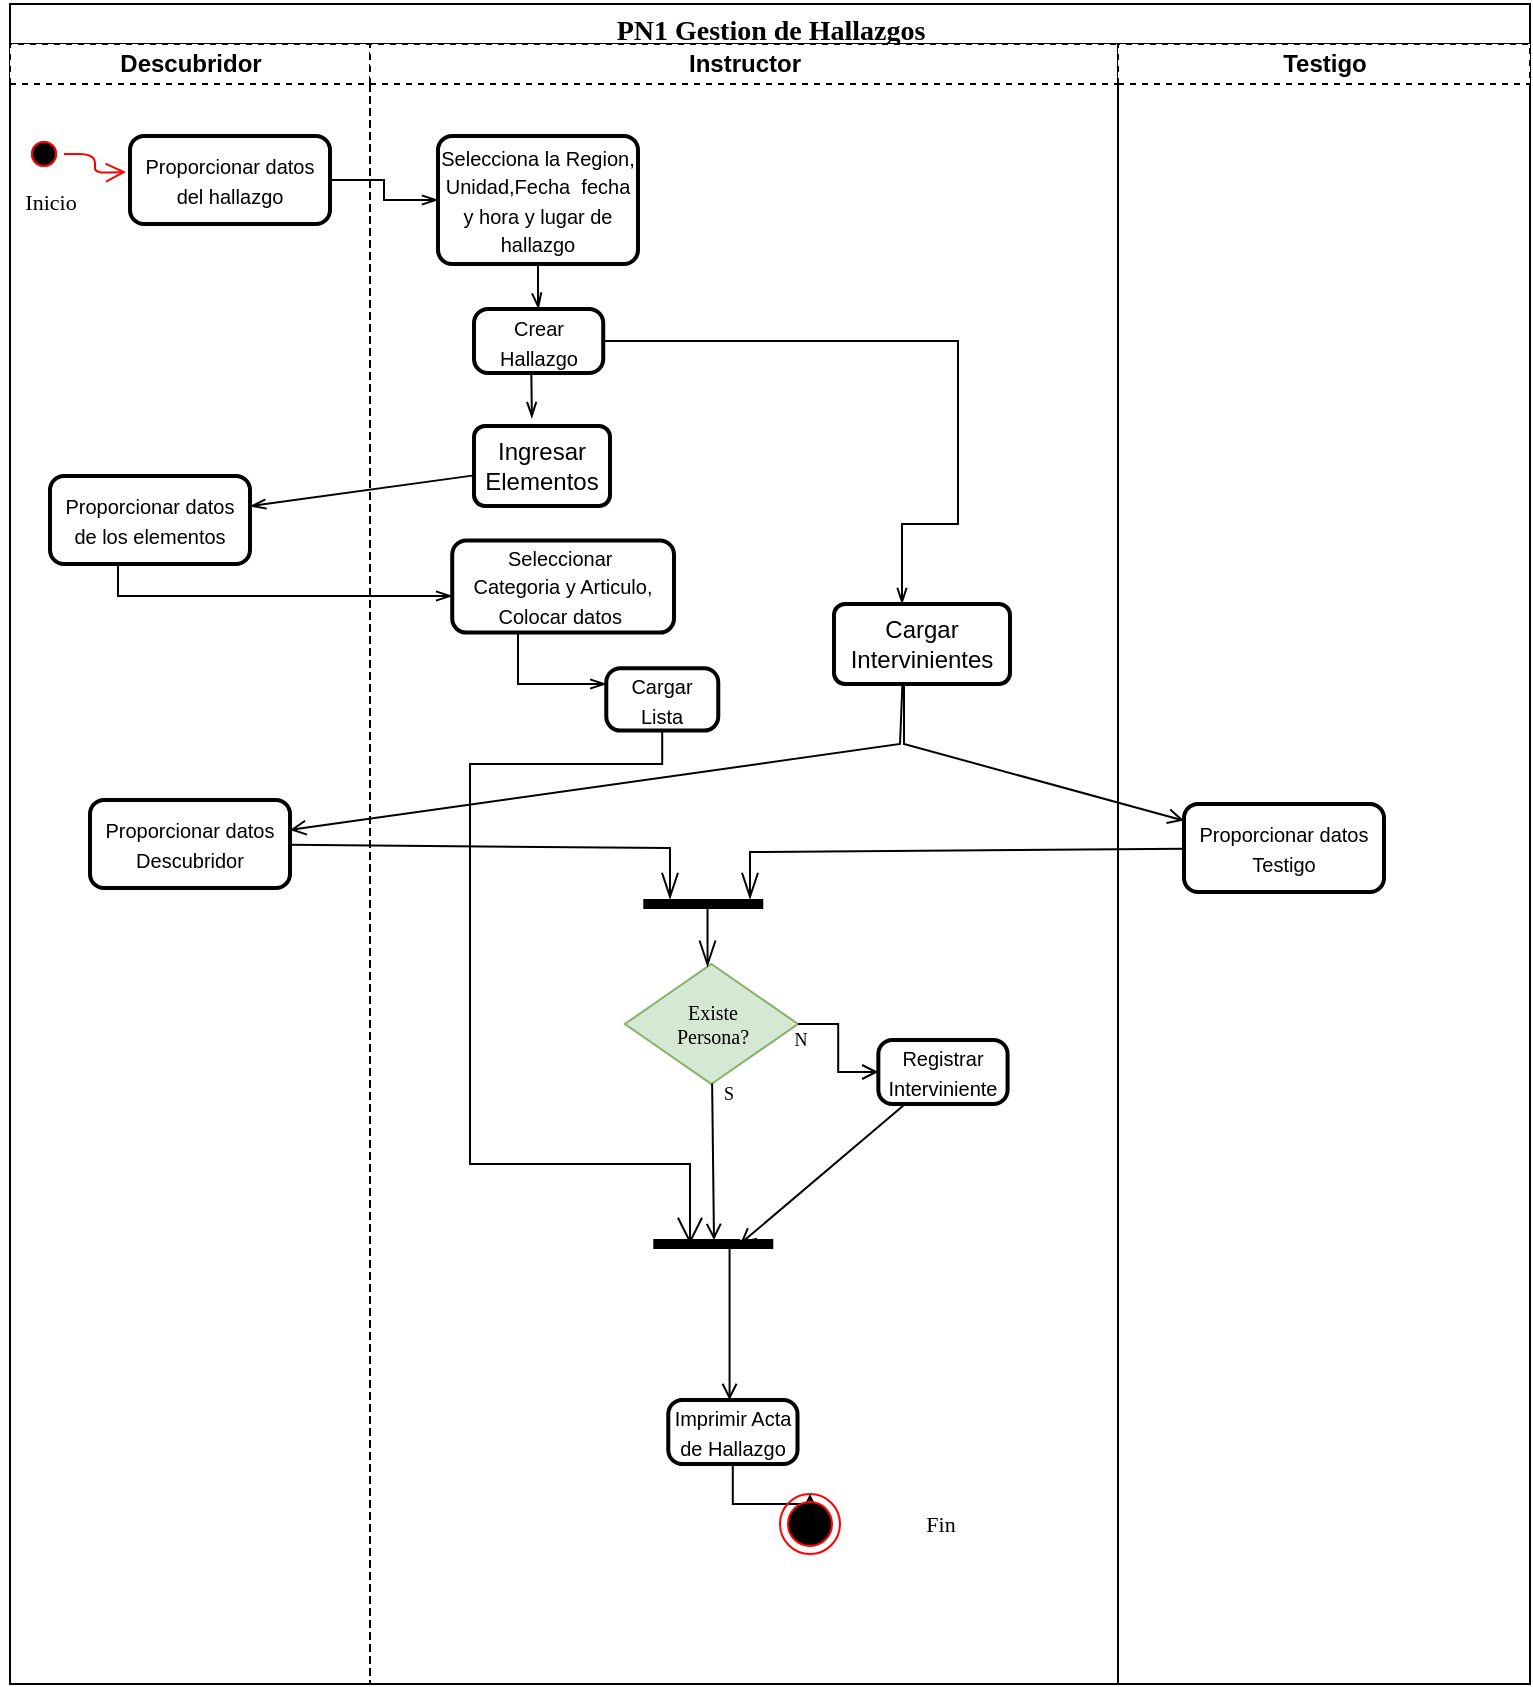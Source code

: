 <mxfile version="13.9.9" type="device" pages="4"><diagram id="EVHZmgCkEzQRn18DwUtv" name="Hallazgo"><mxGraphModel dx="2170" dy="1255" grid="1" gridSize="10" guides="1" tooltips="1" connect="1" arrows="1" fold="1" page="1" pageScale="1" pageWidth="827" pageHeight="1169" math="0" shadow="0"><root><mxCell id="JHQoGyt5gMPan32Jzpul-0"/><mxCell id="JHQoGyt5gMPan32Jzpul-1" parent="JHQoGyt5gMPan32Jzpul-0"/><mxCell id="zoG37VBDwyJtwSmvNgUt-0" value="&lt;font style=&quot;font-size: 14px&quot;&gt;PN1 Gestion de Hallazgos&lt;/font&gt;" style="swimlane;html=1;childLayout=stackLayout;resizeParent=1;resizeParentMax=0;startSize=20;fontFamily=Verdana;fontSize=20;" parent="JHQoGyt5gMPan32Jzpul-1" vertex="1"><mxGeometry x="350" y="90" width="760" height="840" as="geometry"/></mxCell><mxCell id="zoG37VBDwyJtwSmvNgUt-1" value="Descubridor" style="swimlane;html=1;startSize=20;dashed=1;" parent="zoG37VBDwyJtwSmvNgUt-0" vertex="1"><mxGeometry y="20" width="180" height="820" as="geometry"/></mxCell><mxCell id="zoG37VBDwyJtwSmvNgUt-2" value="" style="ellipse;html=1;shape=startState;fillColor=#000000;strokeColor=#ff0000;fontFamily=Verdana;fontSize=20;" parent="zoG37VBDwyJtwSmvNgUt-1" vertex="1"><mxGeometry x="7" y="45" width="20" height="20" as="geometry"/></mxCell><mxCell id="zoG37VBDwyJtwSmvNgUt-3" value="" style="edgeStyle=orthogonalEdgeStyle;html=1;verticalAlign=bottom;endArrow=open;endSize=8;strokeColor=#ff0000;fontFamily=Verdana;fontSize=20;" parent="zoG37VBDwyJtwSmvNgUt-1" source="zoG37VBDwyJtwSmvNgUt-2" edge="1"><mxGeometry relative="1" as="geometry"><mxPoint x="58" y="64" as="targetPoint"/></mxGeometry></mxCell><mxCell id="zoG37VBDwyJtwSmvNgUt-7" value="Descubridor" style="swimlane;html=1;startSize=20;dashed=1;" parent="zoG37VBDwyJtwSmvNgUt-1" vertex="1"><mxGeometry width="180" height="820" as="geometry"/></mxCell><mxCell id="zoG37VBDwyJtwSmvNgUt-8" value="" style="ellipse;html=1;shape=startState;fillColor=#000000;strokeColor=#ff0000;fontFamily=Verdana;fontSize=20;" parent="zoG37VBDwyJtwSmvNgUt-7" vertex="1"><mxGeometry x="7" y="45" width="20" height="20" as="geometry"/></mxCell><mxCell id="zoG37VBDwyJtwSmvNgUt-14" value="Inicio" style="text;html=1;align=center;verticalAlign=middle;resizable=0;points=[];autosize=1;fontSize=11;fontFamily=Verdana;" parent="zoG37VBDwyJtwSmvNgUt-7" vertex="1"><mxGeometry x="-5" y="69" width="50" height="20" as="geometry"/></mxCell><mxCell id="c6LdXUxMTdTzv-qjqI-F-78" value="" style="group" parent="zoG37VBDwyJtwSmvNgUt-7" vertex="1" connectable="0"><mxGeometry x="60" y="30" width="140" height="80" as="geometry"/></mxCell><mxCell id="c6LdXUxMTdTzv-qjqI-F-79" value="&lt;span style=&quot;font-size: 10px&quot;&gt;Proporcionar datos del hallazgo&lt;/span&gt;" style="rounded=1;whiteSpace=wrap;html=1;absoluteArcSize=1;arcSize=14;strokeWidth=2;" parent="c6LdXUxMTdTzv-qjqI-F-78" vertex="1"><mxGeometry y="16" width="100" height="44" as="geometry"/></mxCell><mxCell id="c6LdXUxMTdTzv-qjqI-F-80" value="" style="group" parent="zoG37VBDwyJtwSmvNgUt-7" vertex="1" connectable="0"><mxGeometry x="20" y="200" width="140" height="80" as="geometry"/></mxCell><mxCell id="c6LdXUxMTdTzv-qjqI-F-81" value="&lt;span style=&quot;font-size: 10px&quot;&gt;Proporcionar datos de los elementos&lt;/span&gt;" style="rounded=1;whiteSpace=wrap;html=1;absoluteArcSize=1;arcSize=14;strokeWidth=2;" parent="c6LdXUxMTdTzv-qjqI-F-80" vertex="1"><mxGeometry y="16" width="100" height="44" as="geometry"/></mxCell><mxCell id="c6LdXUxMTdTzv-qjqI-F-86" value="" style="group" parent="zoG37VBDwyJtwSmvNgUt-7" vertex="1" connectable="0"><mxGeometry x="40" y="362" width="140" height="80" as="geometry"/></mxCell><mxCell id="c6LdXUxMTdTzv-qjqI-F-87" value="&lt;span style=&quot;font-size: 10px&quot;&gt;Proporcionar datos Descubridor&lt;/span&gt;" style="rounded=1;whiteSpace=wrap;html=1;absoluteArcSize=1;arcSize=14;strokeWidth=2;" parent="c6LdXUxMTdTzv-qjqI-F-86" vertex="1"><mxGeometry y="16" width="100" height="44" as="geometry"/></mxCell><mxCell id="zoG37VBDwyJtwSmvNgUt-15" style="edgeStyle=orthogonalEdgeStyle;rounded=0;orthogonalLoop=1;jettySize=auto;html=1;strokeWidth=1;fontFamily=Verdana;fontSize=1;endArrow=openThin;endFill=0;" parent="zoG37VBDwyJtwSmvNgUt-0" source="c6LdXUxMTdTzv-qjqI-F-79" target="zoG37VBDwyJtwSmvNgUt-18" edge="1"><mxGeometry relative="1" as="geometry"><mxPoint x="180" y="80" as="targetPoint"/><mxPoint x="118" y="84" as="sourcePoint"/></mxGeometry></mxCell><mxCell id="zoG37VBDwyJtwSmvNgUt-16" value="Instructor" style="swimlane;html=1;startSize=20;dashed=1;" parent="zoG37VBDwyJtwSmvNgUt-0" vertex="1"><mxGeometry x="180" y="20" width="374" height="820" as="geometry"/></mxCell><mxCell id="zoG37VBDwyJtwSmvNgUt-17" value="" style="group" parent="zoG37VBDwyJtwSmvNgUt-16" vertex="1" connectable="0"><mxGeometry x="34" y="30" width="140" height="80" as="geometry"/></mxCell><mxCell id="zoG37VBDwyJtwSmvNgUt-18" value="&lt;font style=&quot;font-size: 10px&quot;&gt;Selecciona la Region, Unidad,Fecha&amp;nbsp;&lt;/font&gt;&lt;span style=&quot;font-size: 10px&quot;&gt;&amp;nbsp;fecha y hora y lugar de hallazgo&lt;/span&gt;" style="rounded=1;whiteSpace=wrap;html=1;absoluteArcSize=1;arcSize=14;strokeWidth=2;" parent="zoG37VBDwyJtwSmvNgUt-17" vertex="1"><mxGeometry y="16" width="100" height="64" as="geometry"/></mxCell><mxCell id="zoG37VBDwyJtwSmvNgUt-22" style="edgeStyle=orthogonalEdgeStyle;rounded=0;orthogonalLoop=1;jettySize=auto;html=1;strokeWidth=1;fontFamily=Verdana;fontSize=1;endArrow=openThin;endFill=0;" parent="zoG37VBDwyJtwSmvNgUt-16" source="zoG37VBDwyJtwSmvNgUt-18" target="zoG37VBDwyJtwSmvNgUt-24" edge="1"><mxGeometry relative="1" as="geometry"/></mxCell><mxCell id="zoG37VBDwyJtwSmvNgUt-23" value="" style="group" parent="zoG37VBDwyJtwSmvNgUt-16" vertex="1" connectable="0"><mxGeometry x="52" y="124.5" width="90" height="40" as="geometry"/></mxCell><mxCell id="zoG37VBDwyJtwSmvNgUt-24" value="&lt;span style=&quot;font-size: 10px&quot;&gt;Crear Hallazgo&lt;/span&gt;" style="rounded=1;whiteSpace=wrap;html=1;absoluteArcSize=1;arcSize=14;strokeWidth=2;" parent="zoG37VBDwyJtwSmvNgUt-23" vertex="1"><mxGeometry y="8" width="64.615" height="32" as="geometry"/></mxCell><mxCell id="zoG37VBDwyJtwSmvNgUt-30" value="" style="group" parent="zoG37VBDwyJtwSmvNgUt-16" vertex="1" connectable="0"><mxGeometry x="52" y="244.3" width="100" height="60" as="geometry"/></mxCell><mxCell id="zoG37VBDwyJtwSmvNgUt-31" value="&lt;span style=&quot;font-size: 10px&quot;&gt;Seleccionar&amp;nbsp;&lt;br&gt;Categoria y Articulo, Colocar datos&amp;nbsp;&lt;br&gt;&lt;/span&gt;" style="rounded=1;whiteSpace=wrap;html=1;absoluteArcSize=1;arcSize=14;strokeWidth=2;" parent="zoG37VBDwyJtwSmvNgUt-30" vertex="1"><mxGeometry x="-10.89" y="4" width="110.89" height="46" as="geometry"/></mxCell><mxCell id="c6LdXUxMTdTzv-qjqI-F-113" style="edgeStyle=orthogonalEdgeStyle;rounded=0;orthogonalLoop=1;jettySize=auto;html=1;entryX=0.5;entryY=0.694;entryDx=0;entryDy=0;entryPerimeter=0;endArrow=open;endFill=0;endSize=11;strokeColor=#000000;" parent="zoG37VBDwyJtwSmvNgUt-16" source="zoG37VBDwyJtwSmvNgUt-40" target="zoG37VBDwyJtwSmvNgUt-51" edge="1"><mxGeometry relative="1" as="geometry"><Array as="points"><mxPoint x="146" y="360"/><mxPoint x="50" y="360"/><mxPoint x="50" y="560"/><mxPoint x="160" y="560"/></Array></mxGeometry></mxCell><mxCell id="zoG37VBDwyJtwSmvNgUt-40" value="&lt;span style=&quot;font-size: 10px&quot;&gt;Cargar Lista&lt;/span&gt;" style="rounded=1;whiteSpace=wrap;html=1;absoluteArcSize=1;arcSize=14;strokeWidth=2;" parent="zoG37VBDwyJtwSmvNgUt-16" vertex="1"><mxGeometry x="118.14" y="312.1" width="56" height="31.2" as="geometry"/></mxCell><mxCell id="zoG37VBDwyJtwSmvNgUt-41" style="edgeStyle=orthogonalEdgeStyle;rounded=0;orthogonalLoop=1;jettySize=auto;html=1;strokeWidth=1;fontFamily=Verdana;fontSize=1;endArrow=openThin;endFill=0;" parent="zoG37VBDwyJtwSmvNgUt-16" source="zoG37VBDwyJtwSmvNgUt-31" target="zoG37VBDwyJtwSmvNgUt-40" edge="1"><mxGeometry relative="1" as="geometry"><Array as="points"><mxPoint x="74" y="320"/></Array></mxGeometry></mxCell><mxCell id="zoG37VBDwyJtwSmvNgUt-42" value="&lt;font size=&quot;1&quot;&gt;Existe &lt;br&gt;Persona?&lt;/font&gt;" style="shape=rhombus;html=1;dashed=0;whitespace=wrap;perimeter=rhombusPerimeter;fontFamily=Verdana;fontSize=1;fillColor=#d5e8d4;strokeColor=#82b366;" parent="zoG37VBDwyJtwSmvNgUt-16" vertex="1"><mxGeometry x="127.42" y="460" width="86.58" height="60" as="geometry"/></mxCell><mxCell id="zoG37VBDwyJtwSmvNgUt-44" value="" style="group" parent="zoG37VBDwyJtwSmvNgUt-16" vertex="1" connectable="0"><mxGeometry x="254.17" y="490" width="90" height="40" as="geometry"/></mxCell><mxCell id="zoG37VBDwyJtwSmvNgUt-45" value="&lt;span style=&quot;font-size: 10px&quot;&gt;Registrar Interviniente&lt;/span&gt;" style="rounded=1;whiteSpace=wrap;html=1;absoluteArcSize=1;arcSize=14;strokeWidth=2;" parent="zoG37VBDwyJtwSmvNgUt-44" vertex="1"><mxGeometry y="8" width="64.615" height="32" as="geometry"/></mxCell><mxCell id="zoG37VBDwyJtwSmvNgUt-47" value="&lt;font style=&quot;font-size: 9px&quot;&gt;S&lt;/font&gt;" style="text;html=1;align=center;verticalAlign=middle;resizable=0;points=[];autosize=1;fontSize=1;fontFamily=Verdana;" parent="zoG37VBDwyJtwSmvNgUt-16" vertex="1"><mxGeometry x="169.14" y="520" width="20" height="10" as="geometry"/></mxCell><mxCell id="zoG37VBDwyJtwSmvNgUt-48" style="edgeStyle=orthogonalEdgeStyle;rounded=0;orthogonalLoop=1;jettySize=auto;html=1;strokeWidth=1;fontFamily=Verdana;fontSize=1;endArrow=open;endFill=0;" parent="zoG37VBDwyJtwSmvNgUt-16" source="zoG37VBDwyJtwSmvNgUt-42" target="zoG37VBDwyJtwSmvNgUt-45" edge="1"><mxGeometry relative="1" as="geometry"><mxPoint x="177.29" y="390" as="targetPoint"/></mxGeometry></mxCell><mxCell id="zoG37VBDwyJtwSmvNgUt-50" style="rounded=0;orthogonalLoop=1;jettySize=auto;html=1;strokeWidth=1;fontFamily=Verdana;fontSize=11;endArrow=open;endFill=0;" parent="zoG37VBDwyJtwSmvNgUt-16" source="zoG37VBDwyJtwSmvNgUt-51" target="zoG37VBDwyJtwSmvNgUt-65" edge="1"><mxGeometry relative="1" as="geometry"><mxPoint x="181.029" y="628" as="targetPoint"/></mxGeometry></mxCell><mxCell id="zoG37VBDwyJtwSmvNgUt-51" value="" style="html=1;points=[];perimeter=orthogonalPerimeter;fillColor=#000000;strokeColor=none;fontFamily=Verdana;fontSize=1;rotation=90;" parent="zoG37VBDwyJtwSmvNgUt-16" vertex="1"><mxGeometry x="169.14" y="570" width="5" height="60" as="geometry"/></mxCell><mxCell id="zoG37VBDwyJtwSmvNgUt-52" style="rounded=0;orthogonalLoop=1;jettySize=auto;html=1;strokeWidth=1;fontFamily=Verdana;fontSize=1;entryX=0.5;entryY=0.277;entryDx=0;entryDy=0;entryPerimeter=0;endArrow=open;endFill=0;" parent="zoG37VBDwyJtwSmvNgUt-16" source="zoG37VBDwyJtwSmvNgUt-45" target="zoG37VBDwyJtwSmvNgUt-51" edge="1"><mxGeometry relative="1" as="geometry"><mxPoint x="185" y="590" as="targetPoint"/></mxGeometry></mxCell><mxCell id="zoG37VBDwyJtwSmvNgUt-53" value="Text" style="edgeLabel;html=1;align=center;verticalAlign=middle;resizable=0;points=[];fontSize=1;fontFamily=Verdana;" parent="zoG37VBDwyJtwSmvNgUt-52" vertex="1" connectable="0"><mxGeometry x="0.958" y="-3" relative="1" as="geometry"><mxPoint as="offset"/></mxGeometry></mxCell><mxCell id="zoG37VBDwyJtwSmvNgUt-54" style="rounded=0;orthogonalLoop=1;jettySize=auto;html=1;strokeWidth=1;fontFamily=Verdana;fontSize=1;endArrow=open;endFill=0;" parent="zoG37VBDwyJtwSmvNgUt-16" source="zoG37VBDwyJtwSmvNgUt-42" edge="1"><mxGeometry relative="1" as="geometry"><mxPoint x="172" y="598" as="targetPoint"/></mxGeometry></mxCell><mxCell id="zoG37VBDwyJtwSmvNgUt-57" value="&lt;font style=&quot;font-size: 9px&quot;&gt;N&lt;/font&gt;" style="text;html=1;align=center;verticalAlign=middle;resizable=0;points=[];autosize=1;fontSize=1;fontFamily=Verdana;" parent="zoG37VBDwyJtwSmvNgUt-16" vertex="1"><mxGeometry x="205" y="493" width="20" height="10" as="geometry"/></mxCell><mxCell id="zoG37VBDwyJtwSmvNgUt-63" value="Fin" style="text;html=1;align=center;verticalAlign=middle;resizable=0;points=[];autosize=1;fontSize=11;fontFamily=Verdana;" parent="zoG37VBDwyJtwSmvNgUt-16" vertex="1"><mxGeometry x="270" y="730" width="30" height="20" as="geometry"/></mxCell><mxCell id="zoG37VBDwyJtwSmvNgUt-64" value="" style="group" parent="zoG37VBDwyJtwSmvNgUt-16" vertex="1" connectable="0"><mxGeometry x="149.14" y="670" width="90" height="40" as="geometry"/></mxCell><mxCell id="zoG37VBDwyJtwSmvNgUt-65" value="&lt;span style=&quot;font-size: 10px&quot;&gt;Imprimir Acta de Hallazgo&lt;/span&gt;" style="rounded=1;whiteSpace=wrap;html=1;absoluteArcSize=1;arcSize=14;strokeWidth=2;" parent="zoG37VBDwyJtwSmvNgUt-64" vertex="1"><mxGeometry y="8" width="64.615" height="32" as="geometry"/></mxCell><mxCell id="Jnz7iDW43sBlcXu_PFAu-1" value="Ingresar Elementos" style="rounded=1;whiteSpace=wrap;html=1;absoluteArcSize=1;arcSize=11;strokeWidth=2;" parent="zoG37VBDwyJtwSmvNgUt-16" vertex="1"><mxGeometry x="52" y="191" width="68" height="40" as="geometry"/></mxCell><mxCell id="Jnz7iDW43sBlcXu_PFAu-2" style="edgeStyle=orthogonalEdgeStyle;rounded=0;orthogonalLoop=1;jettySize=auto;html=1;strokeWidth=1;fontFamily=Verdana;fontSize=1;endArrow=openThin;endFill=0;" parent="zoG37VBDwyJtwSmvNgUt-16" edge="1"><mxGeometry relative="1" as="geometry"><mxPoint x="80.66" y="164.5" as="sourcePoint"/><mxPoint x="80.936" y="187" as="targetPoint"/></mxGeometry></mxCell><mxCell id="Jnz7iDW43sBlcXu_PFAu-8" value="Cargar Intervinientes" style="rounded=1;whiteSpace=wrap;html=1;absoluteArcSize=1;arcSize=11;strokeWidth=2;" parent="zoG37VBDwyJtwSmvNgUt-16" vertex="1"><mxGeometry x="232" y="280" width="88" height="40" as="geometry"/></mxCell><mxCell id="Jnz7iDW43sBlcXu_PFAu-4" style="edgeStyle=orthogonalEdgeStyle;rounded=0;orthogonalLoop=1;jettySize=auto;html=1;endArrow=openThin;endFill=0;" parent="zoG37VBDwyJtwSmvNgUt-16" source="zoG37VBDwyJtwSmvNgUt-24" target="Jnz7iDW43sBlcXu_PFAu-8" edge="1"><mxGeometry relative="1" as="geometry"><mxPoint x="34" y="360" as="targetPoint"/><Array as="points"><mxPoint x="294" y="148"/><mxPoint x="294" y="240"/><mxPoint x="266" y="240"/></Array></mxGeometry></mxCell><mxCell id="c6LdXUxMTdTzv-qjqI-F-68" style="rounded=0;orthogonalLoop=1;jettySize=auto;html=1;endArrow=open;endFill=0;" parent="zoG37VBDwyJtwSmvNgUt-16" target="c6LdXUxMTdTzv-qjqI-F-87" edge="1"><mxGeometry relative="1" as="geometry"><mxPoint x="266.21" y="319.99" as="sourcePoint"/><mxPoint x="-47.99" y="406.82" as="targetPoint"/><Array as="points"><mxPoint x="265.01" y="349.99"/></Array></mxGeometry></mxCell><mxCell id="c6LdXUxMTdTzv-qjqI-F-69" style="edgeStyle=none;rounded=0;orthogonalLoop=1;jettySize=auto;html=1;endArrow=open;endFill=0;" parent="zoG37VBDwyJtwSmvNgUt-16" target="c6LdXUxMTdTzv-qjqI-F-85" edge="1"><mxGeometry relative="1" as="geometry"><Array as="points"><mxPoint x="267.01" y="349.99"/></Array><mxPoint x="267.01" y="319.99" as="sourcePoint"/><mxPoint x="436.26" y="391.677" as="targetPoint"/></mxGeometry></mxCell><mxCell id="c6LdXUxMTdTzv-qjqI-F-96" style="edgeStyle=none;rounded=0;orthogonalLoop=1;jettySize=auto;html=1;endArrow=openThin;endFill=0;endSize=11;strokeColor=#000000;" parent="zoG37VBDwyJtwSmvNgUt-16" source="c6LdXUxMTdTzv-qjqI-F-95" target="zoG37VBDwyJtwSmvNgUt-42" edge="1"><mxGeometry relative="1" as="geometry"/></mxCell><mxCell id="c6LdXUxMTdTzv-qjqI-F-95" value="" style="html=1;points=[];perimeter=orthogonalPerimeter;fillColor=#000000;strokeColor=none;fontFamily=Verdana;fontSize=1;rotation=90;" parent="zoG37VBDwyJtwSmvNgUt-16" vertex="1"><mxGeometry x="164.14" y="400" width="5" height="60" as="geometry"/></mxCell><mxCell id="zoG37VBDwyJtwSmvNgUt-70" value="Testigo" style="swimlane;html=1;startSize=20;dashed=1;" parent="zoG37VBDwyJtwSmvNgUt-0" vertex="1"><mxGeometry x="554" y="20" width="206" height="820" as="geometry"/></mxCell><mxCell id="c6LdXUxMTdTzv-qjqI-F-84" value="" style="group" parent="zoG37VBDwyJtwSmvNgUt-70" vertex="1" connectable="0"><mxGeometry x="33" y="364" width="140" height="80" as="geometry"/></mxCell><mxCell id="c6LdXUxMTdTzv-qjqI-F-85" value="&lt;span style=&quot;font-size: 10px&quot;&gt;Proporcionar datos Testigo&lt;/span&gt;" style="rounded=1;whiteSpace=wrap;html=1;absoluteArcSize=1;arcSize=14;strokeWidth=2;" parent="c6LdXUxMTdTzv-qjqI-F-84" vertex="1"><mxGeometry y="16" width="100" height="44" as="geometry"/></mxCell><mxCell id="zoG37VBDwyJtwSmvNgUt-72" style="edgeStyle=orthogonalEdgeStyle;rounded=0;orthogonalLoop=1;jettySize=auto;html=1;strokeWidth=1;fontFamily=Verdana;fontSize=1;endArrow=openThin;endFill=0;" parent="zoG37VBDwyJtwSmvNgUt-0" source="c6LdXUxMTdTzv-qjqI-F-81" target="zoG37VBDwyJtwSmvNgUt-31" edge="1"><mxGeometry relative="1" as="geometry"><mxPoint x="200" y="245" as="targetPoint"/><Array as="points"><mxPoint x="54" y="296"/></Array><mxPoint x="54.5" y="290" as="sourcePoint"/></mxGeometry></mxCell><mxCell id="Jnz7iDW43sBlcXu_PFAu-3" style="rounded=0;orthogonalLoop=1;jettySize=auto;html=1;endArrow=openThin;endFill=0;" parent="zoG37VBDwyJtwSmvNgUt-0" source="Jnz7iDW43sBlcXu_PFAu-1" target="c6LdXUxMTdTzv-qjqI-F-81" edge="1"><mxGeometry relative="1" as="geometry"><mxPoint x="97" y="258.168" as="targetPoint"/></mxGeometry></mxCell><mxCell id="c6LdXUxMTdTzv-qjqI-F-93" style="edgeStyle=none;rounded=0;orthogonalLoop=1;jettySize=auto;html=1;endArrow=openThin;endFill=0;endSize=11;strokeColor=#000000;" parent="zoG37VBDwyJtwSmvNgUt-0" source="c6LdXUxMTdTzv-qjqI-F-85" target="c6LdXUxMTdTzv-qjqI-F-95" edge="1"><mxGeometry relative="1" as="geometry"><mxPoint x="360" y="450" as="targetPoint"/><Array as="points"><mxPoint x="370" y="424"/></Array></mxGeometry></mxCell><mxCell id="c6LdXUxMTdTzv-qjqI-F-94" style="edgeStyle=none;rounded=0;orthogonalLoop=1;jettySize=auto;html=1;endArrow=openThin;endFill=0;endSize=11;strokeColor=#000000;" parent="zoG37VBDwyJtwSmvNgUt-0" source="c6LdXUxMTdTzv-qjqI-F-87" target="c6LdXUxMTdTzv-qjqI-F-95" edge="1"><mxGeometry relative="1" as="geometry"><mxPoint x="300" y="430" as="targetPoint"/><Array as="points"><mxPoint x="330" y="422"/><mxPoint x="330" y="430"/></Array></mxGeometry></mxCell><mxCell id="zoG37VBDwyJtwSmvNgUt-76" style="edgeStyle=orthogonalEdgeStyle;rounded=0;orthogonalLoop=1;jettySize=auto;html=1;strokeWidth=1;fontFamily=Verdana;fontSize=11;endArrow=open;endFill=0;" parent="JHQoGyt5gMPan32Jzpul-1" source="zoG37VBDwyJtwSmvNgUt-65" target="zoG37VBDwyJtwSmvNgUt-77" edge="1"><mxGeometry relative="1" as="geometry"><mxPoint x="750" y="850" as="targetPoint"/></mxGeometry></mxCell><mxCell id="zoG37VBDwyJtwSmvNgUt-77" value="Fin" style="ellipse;html=1;shape=endState;fillColor=#000000;strokeColor=#ff0000;" parent="JHQoGyt5gMPan32Jzpul-1" vertex="1"><mxGeometry x="735" y="835" width="30" height="30" as="geometry"/></mxCell></root></mxGraphModel></diagram><diagram id="rX41pZWe8Y2L0XoWOyU8" name="Entrega"><mxGraphModel dx="909" dy="1004" grid="1" gridSize="10" guides="1" tooltips="1" connect="1" arrows="1" fold="1" page="1" pageScale="1" pageWidth="827" pageHeight="1169" math="0" shadow="0"><root><mxCell id="j4AetaTKToLG39pJp2ka-0"/><mxCell id="j4AetaTKToLG39pJp2ka-1" parent="j4AetaTKToLG39pJp2ka-0"/><mxCell id="tP94gFBE84dr-Mlekcd5-0" value="&lt;font style=&quot;font-size: 14px&quot;&gt;PN2 Gestion de Entrega&lt;/font&gt;" style="swimlane;html=1;childLayout=stackLayout;resizeParent=1;resizeParentMax=0;startSize=20;fontFamily=Verdana;fontSize=20;" vertex="1" parent="j4AetaTKToLG39pJp2ka-1"><mxGeometry x="865" y="90" width="740" height="840" as="geometry"/></mxCell><mxCell id="tP94gFBE84dr-Mlekcd5-1" value="Descubridor" style="swimlane;html=1;startSize=20;dashed=1;" vertex="1" parent="tP94gFBE84dr-Mlekcd5-0"><mxGeometry y="20" width="574" height="820" as="geometry"/></mxCell><mxCell id="tP94gFBE84dr-Mlekcd5-2" value="" style="ellipse;html=1;shape=startState;fillColor=#000000;strokeColor=#ff0000;fontFamily=Verdana;fontSize=20;" vertex="1" parent="tP94gFBE84dr-Mlekcd5-1"><mxGeometry x="7" y="45" width="20" height="20" as="geometry"/></mxCell><mxCell id="tP94gFBE84dr-Mlekcd5-3" value="Propietario" style="swimlane;html=1;startSize=20;dashed=1;" vertex="1" parent="tP94gFBE84dr-Mlekcd5-1"><mxGeometry width="200" height="820" as="geometry"/></mxCell><mxCell id="tP94gFBE84dr-Mlekcd5-4" value="" style="ellipse;html=1;shape=startState;fillColor=#000000;strokeColor=#ff0000;fontFamily=Verdana;fontSize=20;" vertex="1" parent="tP94gFBE84dr-Mlekcd5-3"><mxGeometry x="7" y="45" width="20" height="20" as="geometry"/></mxCell><mxCell id="tP94gFBE84dr-Mlekcd5-5" value="" style="edgeStyle=orthogonalEdgeStyle;html=1;verticalAlign=bottom;endArrow=open;endSize=8;strokeColor=#ff0000;fontFamily=Verdana;fontSize=20;" edge="1" parent="tP94gFBE84dr-Mlekcd5-3" source="tP94gFBE84dr-Mlekcd5-4" target="tP94gFBE84dr-Mlekcd5-8"><mxGeometry relative="1" as="geometry"><mxPoint x="50.0" y="70" as="targetPoint"/><Array as="points"><mxPoint x="50" y="55"/></Array></mxGeometry></mxCell><mxCell id="tP94gFBE84dr-Mlekcd5-6" value="Inicio" style="text;html=1;align=center;verticalAlign=middle;resizable=0;points=[];autosize=1;fontSize=11;fontFamily=Verdana;" vertex="1" parent="tP94gFBE84dr-Mlekcd5-3"><mxGeometry x="-5" y="69" width="50" height="20" as="geometry"/></mxCell><mxCell id="tP94gFBE84dr-Mlekcd5-7" value="" style="group" vertex="1" connectable="0" parent="tP94gFBE84dr-Mlekcd5-3"><mxGeometry x="50" y="30" width="140" height="80" as="geometry"/></mxCell><mxCell id="tP94gFBE84dr-Mlekcd5-8" value="&lt;span style=&quot;font-family: &amp;#34;verdana&amp;#34; ; font-size: x-small&quot;&gt;Se acerca a la oficina de hallazgos&lt;/span&gt;" style="rounded=1;whiteSpace=wrap;html=1;absoluteArcSize=1;arcSize=14;strokeWidth=2;" vertex="1" parent="tP94gFBE84dr-Mlekcd5-7"><mxGeometry y="16" width="110" height="44" as="geometry"/></mxCell><mxCell id="tP94gFBE84dr-Mlekcd5-9" value="Instructor" style="swimlane;html=1;startSize=20;dashed=1;" vertex="1" parent="tP94gFBE84dr-Mlekcd5-3"><mxGeometry x="200" width="374" height="820" as="geometry"/></mxCell><mxCell id="tP94gFBE84dr-Mlekcd5-10" value="&lt;font size=&quot;1&quot;&gt;Existe &lt;br&gt;Persona?&lt;/font&gt;" style="shape=rhombus;html=1;dashed=0;whitespace=wrap;perimeter=rhombusPerimeter;fontFamily=Verdana;fontSize=1;fillColor=#d5e8d4;strokeColor=#82b366;" vertex="1" parent="tP94gFBE84dr-Mlekcd5-9"><mxGeometry x="127.0" y="595" width="86.58" height="60" as="geometry"/></mxCell><mxCell id="tP94gFBE84dr-Mlekcd5-11" value="&lt;font style=&quot;font-size: 9px&quot;&gt;S&lt;/font&gt;" style="text;html=1;align=center;verticalAlign=middle;resizable=0;points=[];autosize=1;fontSize=1;fontFamily=Verdana;" vertex="1" parent="tP94gFBE84dr-Mlekcd5-9"><mxGeometry x="171.45" y="655" width="20" height="10" as="geometry"/></mxCell><mxCell id="tP94gFBE84dr-Mlekcd5-12" style="rounded=0;orthogonalLoop=1;jettySize=auto;html=1;strokeWidth=1;fontFamily=Verdana;fontSize=1;endArrow=openThin;endFill=0;" edge="1" parent="tP94gFBE84dr-Mlekcd5-9" source="tP94gFBE84dr-Mlekcd5-10" target="tP94gFBE84dr-Mlekcd5-42"><mxGeometry relative="1" as="geometry"><mxPoint x="278.65" y="589.712" as="targetPoint"/></mxGeometry></mxCell><mxCell id="tP94gFBE84dr-Mlekcd5-13" style="rounded=0;orthogonalLoop=1;jettySize=auto;html=1;strokeWidth=1;fontFamily=Verdana;fontSize=11;endArrow=openThin;endFill=0;exitX=1;exitY=0.365;exitDx=0;exitDy=0;exitPerimeter=0;" edge="1" parent="tP94gFBE84dr-Mlekcd5-9" source="tP94gFBE84dr-Mlekcd5-14" target="tP94gFBE84dr-Mlekcd5-38"><mxGeometry relative="1" as="geometry"><mxPoint x="177.881" y="628" as="targetPoint"/></mxGeometry></mxCell><mxCell id="tP94gFBE84dr-Mlekcd5-14" value="" style="html=1;points=[];perimeter=orthogonalPerimeter;fillColor=#000000;strokeColor=none;fontFamily=Verdana;fontSize=1;rotation=90;" vertex="1" parent="tP94gFBE84dr-Mlekcd5-9"><mxGeometry x="167.79" y="645" width="5" height="60" as="geometry"/></mxCell><mxCell id="tP94gFBE84dr-Mlekcd5-15" style="rounded=0;orthogonalLoop=1;jettySize=auto;html=1;strokeWidth=1;fontFamily=Verdana;fontSize=1;endArrow=open;endFill=0;" edge="1" parent="tP94gFBE84dr-Mlekcd5-9" source="tP94gFBE84dr-Mlekcd5-10" target="tP94gFBE84dr-Mlekcd5-14"><mxGeometry relative="1" as="geometry"><mxPoint x="170.65" y="623" as="targetPoint"/></mxGeometry></mxCell><mxCell id="tP94gFBE84dr-Mlekcd5-16" value="&lt;font style=&quot;font-size: 9px&quot;&gt;N&lt;/font&gt;" style="text;html=1;align=center;verticalAlign=middle;resizable=0;points=[];autosize=1;fontSize=1;fontFamily=Verdana;" vertex="1" parent="tP94gFBE84dr-Mlekcd5-9"><mxGeometry x="204.0" y="610" width="20" height="10" as="geometry"/></mxCell><mxCell id="tP94gFBE84dr-Mlekcd5-17" value="Fin" style="text;html=1;align=center;verticalAlign=middle;resizable=0;points=[];autosize=1;fontSize=11;fontFamily=Verdana;" vertex="1" parent="tP94gFBE84dr-Mlekcd5-9"><mxGeometry x="199" y="790" width="30" height="20" as="geometry"/></mxCell><mxCell id="tP94gFBE84dr-Mlekcd5-18" value="Fin" style="ellipse;html=1;shape=endState;fillColor=#000000;strokeColor=#ff0000;" vertex="1" parent="tP94gFBE84dr-Mlekcd5-9"><mxGeometry x="166.45" y="780" width="30" height="30" as="geometry"/></mxCell><mxCell id="tP94gFBE84dr-Mlekcd5-19" style="rounded=0;orthogonalLoop=1;jettySize=auto;html=1;strokeWidth=1;fontFamily=Verdana;fontSize=11;" edge="1" parent="tP94gFBE84dr-Mlekcd5-9" source="tP94gFBE84dr-Mlekcd5-38" target="tP94gFBE84dr-Mlekcd5-18"><mxGeometry relative="1" as="geometry"><mxPoint x="200" y="740" as="targetPoint"/></mxGeometry></mxCell><mxCell id="tP94gFBE84dr-Mlekcd5-20" value="&lt;span style=&quot;font-size: 10px&quot;&gt;Solicitar una breve descripcion del objeto perdido&lt;/span&gt;" style="rounded=1;whiteSpace=wrap;html=1;absoluteArcSize=1;arcSize=14;strokeWidth=2;" vertex="1" parent="tP94gFBE84dr-Mlekcd5-9"><mxGeometry x="149.14" y="35" width="110" height="44" as="geometry"/></mxCell><mxCell id="tP94gFBE84dr-Mlekcd5-21" style="rounded=0;orthogonalLoop=1;jettySize=auto;html=1;strokeWidth=1;fontFamily=Verdana;fontSize=1;endArrow=openThin;endFill=0;" edge="1" parent="tP94gFBE84dr-Mlekcd5-9" source="tP94gFBE84dr-Mlekcd5-20" target="tP94gFBE84dr-Mlekcd5-23"><mxGeometry relative="1" as="geometry"/></mxCell><mxCell id="tP94gFBE84dr-Mlekcd5-22" value="" style="group" vertex="1" connectable="0" parent="tP94gFBE84dr-Mlekcd5-9"><mxGeometry x="174.14" y="113.5" width="90" height="40" as="geometry"/></mxCell><mxCell id="tP94gFBE84dr-Mlekcd5-23" value="&lt;span style=&quot;font-size: 10px&quot;&gt;Busqueda en el sistema&amp;nbsp;&lt;/span&gt;" style="rounded=1;whiteSpace=wrap;html=1;absoluteArcSize=1;arcSize=14;strokeWidth=2;" vertex="1" parent="tP94gFBE84dr-Mlekcd5-22"><mxGeometry y="8" width="64.615" height="32" as="geometry"/></mxCell><mxCell id="tP94gFBE84dr-Mlekcd5-24" style="rounded=0;orthogonalLoop=1;jettySize=auto;html=1;endArrow=openThin;endFill=0;" edge="1" parent="tP94gFBE84dr-Mlekcd5-9" source="tP94gFBE84dr-Mlekcd5-23" target="tP94gFBE84dr-Mlekcd5-25"><mxGeometry relative="1" as="geometry"><mxPoint x="381.14" y="269" as="targetPoint"/></mxGeometry></mxCell><mxCell id="tP94gFBE84dr-Mlekcd5-25" value="&lt;font size=&quot;1&quot;&gt;Existe &lt;br&gt;Elementos?&lt;/font&gt;" style="shape=rhombus;html=1;dashed=0;whitespace=wrap;perimeter=rhombusPerimeter;fontFamily=Verdana;fontSize=1;fillColor=#d5e8d4;strokeColor=#82b366;" vertex="1" parent="tP94gFBE84dr-Mlekcd5-9"><mxGeometry x="163.16" y="209" width="86.58" height="60" as="geometry"/></mxCell><mxCell id="tP94gFBE84dr-Mlekcd5-26" value="&lt;font style=&quot;font-size: 9px&quot;&gt;N&lt;/font&gt;" style="text;html=1;align=center;verticalAlign=middle;resizable=0;points=[];autosize=1;fontSize=1;fontFamily=Verdana;" vertex="1" parent="tP94gFBE84dr-Mlekcd5-9"><mxGeometry x="143.16" y="219" width="20" height="10" as="geometry"/></mxCell><mxCell id="tP94gFBE84dr-Mlekcd5-27" value="&lt;font style=&quot;font-size: 9px&quot;&gt;S&lt;/font&gt;" style="text;html=1;align=center;verticalAlign=middle;resizable=0;points=[];autosize=1;fontSize=1;fontFamily=Verdana;" vertex="1" parent="tP94gFBE84dr-Mlekcd5-9"><mxGeometry x="185.14" y="269" width="20" height="10" as="geometry"/></mxCell><mxCell id="tP94gFBE84dr-Mlekcd5-28" style="edgeStyle=none;rounded=0;orthogonalLoop=1;jettySize=auto;html=1;endArrow=open;endFill=0;endSize=11;strokeColor=#000000;" edge="1" parent="tP94gFBE84dr-Mlekcd5-9" source="tP94gFBE84dr-Mlekcd5-25"><mxGeometry relative="1" as="geometry"><mxPoint x="205.14" y="339" as="targetPoint"/></mxGeometry></mxCell><mxCell id="tP94gFBE84dr-Mlekcd5-29" value="" style="group" vertex="1" connectable="0" parent="tP94gFBE84dr-Mlekcd5-9"><mxGeometry x="174.14" y="320" width="105.86" height="40" as="geometry"/></mxCell><mxCell id="tP94gFBE84dr-Mlekcd5-30" value="&lt;span style=&quot;font-size: 10px&quot;&gt;Crear Entrega&lt;/span&gt;" style="rounded=1;whiteSpace=wrap;html=1;absoluteArcSize=1;arcSize=14;strokeWidth=2;" vertex="1" parent="tP94gFBE84dr-Mlekcd5-29"><mxGeometry y="8" width="80" height="32" as="geometry"/></mxCell><mxCell id="tP94gFBE84dr-Mlekcd5-31" value="Fin" style="ellipse;html=1;shape=endState;fillColor=#000000;strokeColor=#ff0000;" vertex="1" parent="tP94gFBE84dr-Mlekcd5-9"><mxGeometry y="310" width="30" height="30" as="geometry"/></mxCell><mxCell id="tP94gFBE84dr-Mlekcd5-32" value="Fin" style="text;html=1;align=center;verticalAlign=middle;resizable=0;points=[];autosize=1;fontSize=11;fontFamily=Verdana;" vertex="1" parent="tP94gFBE84dr-Mlekcd5-9"><mxGeometry x="10" y="350" width="30" height="20" as="geometry"/></mxCell><mxCell id="tP94gFBE84dr-Mlekcd5-33" value="&lt;span style=&quot;font-size: 10px&quot;&gt;Cambiar de estado de elementos&lt;/span&gt;" style="rounded=1;whiteSpace=wrap;html=1;absoluteArcSize=1;arcSize=14;strokeWidth=2;" vertex="1" parent="tP94gFBE84dr-Mlekcd5-9"><mxGeometry x="40" y="410" width="75.48" height="40" as="geometry"/></mxCell><mxCell id="tP94gFBE84dr-Mlekcd5-34" style="edgeStyle=none;rounded=0;orthogonalLoop=1;jettySize=auto;html=1;endArrow=openThin;endFill=0;endSize=11;strokeColor=#000000;" edge="1" parent="tP94gFBE84dr-Mlekcd5-9" source="tP94gFBE84dr-Mlekcd5-30" target="tP94gFBE84dr-Mlekcd5-33"><mxGeometry relative="1" as="geometry"/></mxCell><mxCell id="tP94gFBE84dr-Mlekcd5-35" value="&lt;span style=&quot;font-size: 10px&quot;&gt;Cargar Intervinientes&lt;/span&gt;" style="rounded=1;whiteSpace=wrap;html=1;absoluteArcSize=1;arcSize=14;strokeWidth=2;" vertex="1" parent="tP94gFBE84dr-Mlekcd5-9"><mxGeometry x="225" y="410" width="75.48" height="40" as="geometry"/></mxCell><mxCell id="tP94gFBE84dr-Mlekcd5-36" style="edgeStyle=none;rounded=0;orthogonalLoop=1;jettySize=auto;html=1;endArrow=openThin;endFill=0;endSize=11;strokeColor=#000000;" edge="1" parent="tP94gFBE84dr-Mlekcd5-9" source="tP94gFBE84dr-Mlekcd5-30" target="tP94gFBE84dr-Mlekcd5-35"><mxGeometry relative="1" as="geometry"/></mxCell><mxCell id="tP94gFBE84dr-Mlekcd5-37" style="edgeStyle=none;rounded=0;orthogonalLoop=1;jettySize=auto;html=1;endArrow=openThin;endFill=0;endSize=11;strokeColor=#000000;" edge="1" parent="tP94gFBE84dr-Mlekcd5-9" source="tP94gFBE84dr-Mlekcd5-42" target="tP94gFBE84dr-Mlekcd5-14"><mxGeometry relative="1" as="geometry"><mxPoint x="288.401" y="610.0" as="sourcePoint"/></mxGeometry></mxCell><mxCell id="tP94gFBE84dr-Mlekcd5-38" value="&lt;span style=&quot;font-size: 10px&quot;&gt;Imprimir Acta de Entrega&lt;/span&gt;" style="rounded=1;whiteSpace=wrap;html=1;absoluteArcSize=1;arcSize=14;strokeWidth=2;" vertex="1" parent="tP94gFBE84dr-Mlekcd5-9"><mxGeometry x="148.96" y="720" width="64.615" height="32" as="geometry"/></mxCell><mxCell id="tP94gFBE84dr-Mlekcd5-39" style="rounded=0;orthogonalLoop=1;jettySize=auto;html=1;endArrow=open;endFill=0;endSize=11;strokeColor=#000000;" edge="1" parent="tP94gFBE84dr-Mlekcd5-9" source="tP94gFBE84dr-Mlekcd5-40" target="tP94gFBE84dr-Mlekcd5-10"><mxGeometry relative="1" as="geometry"/></mxCell><mxCell id="tP94gFBE84dr-Mlekcd5-40" value="" style="html=1;points=[];perimeter=orthogonalPerimeter;fillColor=#000000;strokeColor=none;fontFamily=Verdana;fontSize=1;rotation=90;" vertex="1" parent="tP94gFBE84dr-Mlekcd5-9"><mxGeometry x="171.45" y="510" width="5" height="60" as="geometry"/></mxCell><mxCell id="tP94gFBE84dr-Mlekcd5-41" value="" style="group" vertex="1" connectable="0" parent="tP94gFBE84dr-Mlekcd5-9"><mxGeometry x="280" y="605" width="90" height="40" as="geometry"/></mxCell><mxCell id="tP94gFBE84dr-Mlekcd5-42" value="&lt;span style=&quot;font-size: 10px&quot;&gt;Registrar Actor&lt;/span&gt;" style="rounded=1;whiteSpace=wrap;html=1;absoluteArcSize=1;arcSize=14;strokeWidth=2;" vertex="1" parent="tP94gFBE84dr-Mlekcd5-41"><mxGeometry y="8" width="64.615" height="32" as="geometry"/></mxCell><mxCell id="tP94gFBE84dr-Mlekcd5-43" style="edgeStyle=none;rounded=0;orthogonalLoop=1;jettySize=auto;html=1;endArrow=open;endFill=0;endSize=11;strokeColor=#000000;" edge="1" parent="tP94gFBE84dr-Mlekcd5-9" source="tP94gFBE84dr-Mlekcd5-44" target="tP94gFBE84dr-Mlekcd5-14"><mxGeometry relative="1" as="geometry"/></mxCell><mxCell id="tP94gFBE84dr-Mlekcd5-44" value="&lt;span style=&quot;font-size: 10px&quot;&gt;Cargar lista&lt;/span&gt;" style="rounded=1;whiteSpace=wrap;html=1;absoluteArcSize=1;arcSize=14;strokeWidth=2;" vertex="1" parent="tP94gFBE84dr-Mlekcd5-9"><mxGeometry x="30" y="580" width="75.48" height="40" as="geometry"/></mxCell><mxCell id="tP94gFBE84dr-Mlekcd5-45" style="edgeStyle=orthogonalEdgeStyle;rounded=0;orthogonalLoop=1;jettySize=auto;html=1;strokeWidth=1;fontFamily=Verdana;fontSize=1;endArrow=openThin;endFill=0;" edge="1" parent="tP94gFBE84dr-Mlekcd5-3" source="tP94gFBE84dr-Mlekcd5-8" target="tP94gFBE84dr-Mlekcd5-20"><mxGeometry relative="1" as="geometry"><mxPoint x="180" y="60" as="targetPoint"/><mxPoint x="140.0" y="70" as="sourcePoint"/></mxGeometry></mxCell><mxCell id="tP94gFBE84dr-Mlekcd5-46" value="Informar que no se encontraron elementos" style="rounded=1;whiteSpace=wrap;html=1;absoluteArcSize=1;arcSize=14;strokeWidth=2;" vertex="1" parent="tP94gFBE84dr-Mlekcd5-3"><mxGeometry x="150" y="219" width="104.62" height="50" as="geometry"/></mxCell><mxCell id="tP94gFBE84dr-Mlekcd5-47" style="edgeStyle=none;rounded=0;orthogonalLoop=1;jettySize=auto;html=1;endArrow=openThin;endFill=0;endSize=11;strokeColor=#000000;" edge="1" parent="tP94gFBE84dr-Mlekcd5-3" source="tP94gFBE84dr-Mlekcd5-25" target="tP94gFBE84dr-Mlekcd5-46"><mxGeometry relative="1" as="geometry"><mxPoint x="400" y="250.0" as="targetPoint"/></mxGeometry></mxCell><mxCell id="tP94gFBE84dr-Mlekcd5-48" style="edgeStyle=none;rounded=0;orthogonalLoop=1;jettySize=auto;html=1;endArrow=open;endFill=0;endSize=11;strokeColor=#000000;" edge="1" parent="tP94gFBE84dr-Mlekcd5-3" source="tP94gFBE84dr-Mlekcd5-46" target="tP94gFBE84dr-Mlekcd5-31"><mxGeometry relative="1" as="geometry"/></mxCell><mxCell id="tP94gFBE84dr-Mlekcd5-49" value="" style="group" vertex="1" connectable="0" parent="tP94gFBE84dr-Mlekcd5-3"><mxGeometry x="60" y="460" width="140" height="80" as="geometry"/></mxCell><mxCell id="tP94gFBE84dr-Mlekcd5-50" value="&lt;span style=&quot;font-size: 10px&quot;&gt;Proporcionar datos Propietario&lt;/span&gt;" style="rounded=1;whiteSpace=wrap;html=1;absoluteArcSize=1;arcSize=14;strokeWidth=2;" vertex="1" parent="tP94gFBE84dr-Mlekcd5-49"><mxGeometry y="16" width="100" height="44" as="geometry"/></mxCell><mxCell id="tP94gFBE84dr-Mlekcd5-51" style="edgeStyle=none;rounded=0;orthogonalLoop=1;jettySize=auto;html=1;endArrow=open;endFill=0;endSize=11;strokeColor=#000000;" edge="1" parent="tP94gFBE84dr-Mlekcd5-3" source="tP94gFBE84dr-Mlekcd5-35" target="tP94gFBE84dr-Mlekcd5-50"><mxGeometry relative="1" as="geometry"/></mxCell><mxCell id="tP94gFBE84dr-Mlekcd5-52" style="edgeStyle=orthogonalEdgeStyle;rounded=0;orthogonalLoop=1;jettySize=auto;html=1;endArrow=open;endFill=0;endSize=11;strokeColor=#000000;entryX=-0.148;entryY=0.791;entryDx=0;entryDy=0;entryPerimeter=0;" edge="1" parent="tP94gFBE84dr-Mlekcd5-3" source="tP94gFBE84dr-Mlekcd5-50" target="tP94gFBE84dr-Mlekcd5-40"><mxGeometry relative="1" as="geometry"><mxPoint x="380" y="498" as="targetPoint"/></mxGeometry></mxCell><mxCell id="tP94gFBE84dr-Mlekcd5-53" value="Testigo" style="swimlane;html=1;startSize=20;dashed=1;" vertex="1" parent="tP94gFBE84dr-Mlekcd5-0"><mxGeometry x="574" y="20" width="166" height="820" as="geometry"/></mxCell><mxCell id="tP94gFBE84dr-Mlekcd5-54" value="" style="group" vertex="1" connectable="0" parent="tP94gFBE84dr-Mlekcd5-53"><mxGeometry x="26" y="450" width="140" height="80" as="geometry"/></mxCell><mxCell id="tP94gFBE84dr-Mlekcd5-55" value="&lt;span style=&quot;font-size: 10px&quot;&gt;Proporcionar datos Testigo&lt;/span&gt;" style="rounded=1;whiteSpace=wrap;html=1;absoluteArcSize=1;arcSize=14;strokeWidth=2;" vertex="1" parent="tP94gFBE84dr-Mlekcd5-54"><mxGeometry y="16" width="100" height="44" as="geometry"/></mxCell><mxCell id="tP94gFBE84dr-Mlekcd5-56" style="edgeStyle=none;rounded=0;orthogonalLoop=1;jettySize=auto;html=1;endArrow=open;endFill=0;endSize=11;strokeColor=#000000;" edge="1" parent="tP94gFBE84dr-Mlekcd5-0" source="tP94gFBE84dr-Mlekcd5-35" target="tP94gFBE84dr-Mlekcd5-55"><mxGeometry relative="1" as="geometry"/></mxCell><mxCell id="tP94gFBE84dr-Mlekcd5-57" style="edgeStyle=orthogonalEdgeStyle;rounded=0;orthogonalLoop=1;jettySize=auto;html=1;endArrow=open;endFill=0;endSize=11;strokeColor=#000000;entryX=-0.033;entryY=0.202;entryDx=0;entryDy=0;entryPerimeter=0;" edge="1" parent="tP94gFBE84dr-Mlekcd5-0" source="tP94gFBE84dr-Mlekcd5-55" target="tP94gFBE84dr-Mlekcd5-40"><mxGeometry relative="1" as="geometry"><mxPoint x="380" y="508" as="targetPoint"/></mxGeometry></mxCell><mxCell id="tP94gFBE84dr-Mlekcd5-58" style="edgeStyle=orthogonalEdgeStyle;rounded=0;orthogonalLoop=1;jettySize=auto;html=1;endArrow=open;endFill=0;endSize=11;strokeColor=#000000;" edge="1" parent="j4AetaTKToLG39pJp2ka-1" source="tP94gFBE84dr-Mlekcd5-33"><mxGeometry relative="1" as="geometry"><mxPoint x="1135" y="690" as="targetPoint"/></mxGeometry></mxCell></root></mxGraphModel></diagram><diagram id="PsYdMx_4dt_fmJK6JWzw" name="Reporte"><mxGraphModel dx="1021" dy="591" grid="1" gridSize="10" guides="1" tooltips="1" connect="1" arrows="1" fold="1" page="1" pageScale="1" pageWidth="827" pageHeight="1169" math="0" shadow="0"><root><mxCell id="adO3uMQ943h_6aX0Ca9d-0"/><mxCell id="adO3uMQ943h_6aX0Ca9d-1" parent="adO3uMQ943h_6aX0Ca9d-0"/><mxCell id="ZYhn42SI0G5JZXPtbguD-0" value="&lt;font style=&quot;font-size: 14px&quot;&gt;PN3 Gestion de Reporte&lt;/font&gt;" style="swimlane;html=1;childLayout=stackLayout;resizeParent=1;resizeParentMax=0;startSize=20;fontFamily=Verdana;fontSize=20;" vertex="1" parent="adO3uMQ943h_6aX0Ca9d-1"><mxGeometry x="45" y="180" width="300" height="720" as="geometry"/></mxCell><mxCell id="ZYhn42SI0G5JZXPtbguD-3" value="Supervisor" style="swimlane;html=1;startSize=20;dashed=1;" vertex="1" parent="ZYhn42SI0G5JZXPtbguD-0"><mxGeometry y="20" width="300" height="700" as="geometry"/></mxCell><mxCell id="ZYhn42SI0G5JZXPtbguD-4" value="" style="ellipse;html=1;shape=startState;fillColor=#000000;strokeColor=#ff0000;fontFamily=Verdana;fontSize=20;" vertex="1" parent="ZYhn42SI0G5JZXPtbguD-3"><mxGeometry x="110" y="30" width="20" height="20" as="geometry"/></mxCell><mxCell id="ZYhn42SI0G5JZXPtbguD-5" value="" style="edgeStyle=orthogonalEdgeStyle;html=1;verticalAlign=bottom;endArrow=open;endSize=8;strokeColor=#ff0000;fontFamily=Verdana;fontSize=20;" edge="1" parent="ZYhn42SI0G5JZXPtbguD-3" source="ZYhn42SI0G5JZXPtbguD-4" target="ZYhn42SI0G5JZXPtbguD-8"><mxGeometry relative="1" as="geometry"><mxPoint x="50.0" y="70" as="targetPoint"/><Array as="points"><mxPoint x="120" y="55"/><mxPoint x="112" y="55"/></Array></mxGeometry></mxCell><mxCell id="ZYhn42SI0G5JZXPtbguD-6" value="Inicio" style="text;html=1;align=center;verticalAlign=middle;resizable=0;points=[];autosize=1;fontSize=11;fontFamily=Verdana;" vertex="1" parent="ZYhn42SI0G5JZXPtbguD-3"><mxGeometry x="135" y="30" width="50" height="20" as="geometry"/></mxCell><mxCell id="ZYhn42SI0G5JZXPtbguD-7" value="" style="group" vertex="1" connectable="0" parent="ZYhn42SI0G5JZXPtbguD-3"><mxGeometry x="57.31" y="69" width="140" height="80" as="geometry"/></mxCell><mxCell id="ZYhn42SI0G5JZXPtbguD-8" value="&lt;font face=&quot;verdana&quot; size=&quot;1&quot;&gt;Accede al modulo reporte&lt;/font&gt;" style="rounded=1;whiteSpace=wrap;html=1;absoluteArcSize=1;arcSize=14;strokeWidth=2;" vertex="1" parent="ZYhn42SI0G5JZXPtbguD-7"><mxGeometry y="16" width="110" height="44" as="geometry"/></mxCell><mxCell id="ZYhn42SI0G5JZXPtbguD-45" style="rounded=0;orthogonalLoop=1;jettySize=auto;html=1;strokeWidth=1;fontFamily=Verdana;fontSize=1;endArrow=openThin;endFill=0;" edge="1" parent="ZYhn42SI0G5JZXPtbguD-3" source="ZYhn42SI0G5JZXPtbguD-8" target="ZYhn42SI0G5JZXPtbguD-20"><mxGeometry relative="1" as="geometry"><mxPoint x="180" y="60" as="targetPoint"/><mxPoint x="140.0" y="70" as="sourcePoint"/></mxGeometry></mxCell><mxCell id="ZYhn42SI0G5JZXPtbguD-46" value="Generar reporte" style="rounded=1;whiteSpace=wrap;html=1;absoluteArcSize=1;arcSize=14;strokeWidth=2;" vertex="1" parent="ZYhn42SI0G5JZXPtbguD-3"><mxGeometry x="75" y="280" width="104.62" height="50" as="geometry"/></mxCell><mxCell id="ZYhn42SI0G5JZXPtbguD-48" style="edgeStyle=none;rounded=0;orthogonalLoop=1;jettySize=auto;html=1;endArrow=openThin;endFill=0;endSize=11;strokeColor=#000000;" edge="1" parent="ZYhn42SI0G5JZXPtbguD-3" source="ZYhn42SI0G5JZXPtbguD-46"><mxGeometry relative="1" as="geometry"><mxPoint x="145" y="400" as="targetPoint"/></mxGeometry></mxCell><mxCell id="ZYhn42SI0G5JZXPtbguD-61" style="edgeStyle=none;rounded=0;orthogonalLoop=1;jettySize=auto;html=1;endArrow=open;endFill=0;" edge="1" parent="ZYhn42SI0G5JZXPtbguD-3" source="ZYhn42SI0G5JZXPtbguD-20" target="ZYhn42SI0G5JZXPtbguD-46"><mxGeometry relative="1" as="geometry"/></mxCell><mxCell id="ZYhn42SI0G5JZXPtbguD-20" value="&lt;span style=&quot;font-size: 10px&quot;&gt;Establecer parametros de tiempo, unidad/regional,categoria y articulo&lt;/span&gt;" style="rounded=1;whiteSpace=wrap;html=1;absoluteArcSize=1;arcSize=14;strokeWidth=2;" vertex="1" parent="ZYhn42SI0G5JZXPtbguD-3"><mxGeometry x="32.31" y="170" width="165" height="40" as="geometry"/></mxCell><mxCell id="bul2AQzbHv8TJzle7MuG-1" style="edgeStyle=none;rounded=0;orthogonalLoop=1;jettySize=auto;html=1;entryX=0.5;entryY=0;entryDx=0;entryDy=0;endArrow=openThin;endFill=0;" edge="1" parent="ZYhn42SI0G5JZXPtbguD-3" source="ZYhn42SI0G5JZXPtbguD-60" target="bul2AQzbHv8TJzle7MuG-0"><mxGeometry relative="1" as="geometry"/></mxCell><mxCell id="ZYhn42SI0G5JZXPtbguD-60" value="Mostrar Reporte" style="rounded=1;whiteSpace=wrap;html=1;absoluteArcSize=1;arcSize=14;strokeWidth=2;" vertex="1" parent="ZYhn42SI0G5JZXPtbguD-3"><mxGeometry x="92.69" y="400" width="104.62" height="50" as="geometry"/></mxCell><mxCell id="bul2AQzbHv8TJzle7MuG-0" value="Fin" style="ellipse;html=1;shape=endState;fillColor=#000000;strokeColor=#ff0000;" vertex="1" parent="ZYhn42SI0G5JZXPtbguD-3"><mxGeometry x="145" y="570" width="35" height="30" as="geometry"/></mxCell><mxCell id="bul2AQzbHv8TJzle7MuG-4" value="Fin" style="text;html=1;align=center;verticalAlign=middle;resizable=0;points=[];autosize=1;" vertex="1" parent="ZYhn42SI0G5JZXPtbguD-3"><mxGeometry x="147.5" y="600" width="30" height="20" as="geometry"/></mxCell></root></mxGraphModel></diagram><diagram id="Su8i1lRMTEb-RPMcNPLS" name="Administraciones"><mxGraphModel dx="1653" dy="1434" grid="1" gridSize="10" guides="1" tooltips="1" connect="1" arrows="1" fold="1" page="1" pageScale="1" pageWidth="827" pageHeight="1169" math="0" shadow="0"><root><mxCell id="D3Lr9rNi1-uC4PunXM9Z-0"/><mxCell id="D3Lr9rNi1-uC4PunXM9Z-1" parent="D3Lr9rNi1-uC4PunXM9Z-0"/><mxCell id="EM3xsZD5PUtwJsNvtwo8-0" value="&lt;font style=&quot;font-size: 14px&quot;&gt;PN4 Gestion de Administraciones&lt;/font&gt;" style="swimlane;html=1;childLayout=stackLayout;resizeParent=1;resizeParentMax=0;startSize=20;fontFamily=Verdana;fontSize=20;" vertex="1" parent="D3Lr9rNi1-uC4PunXM9Z-1"><mxGeometry x="871" y="110" width="470" height="510" as="geometry"/></mxCell><mxCell id="EM3xsZD5PUtwJsNvtwo8-3" value="Adminstrador" style="swimlane;html=1;startSize=20;dashed=1;" vertex="1" parent="EM3xsZD5PUtwJsNvtwo8-0"><mxGeometry y="20" width="470" height="490" as="geometry"/></mxCell><mxCell id="EM3xsZD5PUtwJsNvtwo8-4" value="" style="ellipse;html=1;shape=startState;fillColor=#000000;strokeColor=#ff0000;fontFamily=Verdana;fontSize=20;" vertex="1" parent="EM3xsZD5PUtwJsNvtwo8-3"><mxGeometry x="45" y="40" width="23" height="25" as="geometry"/></mxCell><mxCell id="EM3xsZD5PUtwJsNvtwo8-6" value="Inicio" style="text;html=1;align=center;verticalAlign=middle;resizable=0;points=[];autosize=1;fontSize=11;fontFamily=Verdana;" vertex="1" parent="EM3xsZD5PUtwJsNvtwo8-3"><mxGeometry x="29" y="69" width="50" height="20" as="geometry"/></mxCell><mxCell id="EM3xsZD5PUtwJsNvtwo8-18" value="Fin" style="ellipse;html=1;shape=endState;fillColor=#000000;strokeColor=#ff0000;" vertex="1" parent="EM3xsZD5PUtwJsNvtwo8-3"><mxGeometry x="189.0" y="420" width="30" height="30" as="geometry"/></mxCell><mxCell id="EM3xsZD5PUtwJsNvtwo8-5" value="" style="edgeStyle=orthogonalEdgeStyle;html=1;verticalAlign=bottom;endArrow=open;endSize=8;strokeColor=#ff0000;fontFamily=Verdana;fontSize=20;" edge="1" parent="EM3xsZD5PUtwJsNvtwo8-3" source="EM3xsZD5PUtwJsNvtwo8-4" target="EM3xsZD5PUtwJsNvtwo8-8"><mxGeometry relative="1" as="geometry"><mxPoint x="169.0" y="69" as="targetPoint"/><Array as="points"/><mxPoint x="149" y="56.5" as="sourcePoint"/></mxGeometry></mxCell><mxCell id="iBZ_UXtf2wMewTsi1b7B-5" style="edgeStyle=none;rounded=0;orthogonalLoop=1;jettySize=auto;html=1;endArrow=openThin;endFill=0;" edge="1" parent="EM3xsZD5PUtwJsNvtwo8-3" source="EM3xsZD5PUtwJsNvtwo8-8" target="iBZ_UXtf2wMewTsi1b7B-0"><mxGeometry relative="1" as="geometry"/></mxCell><mxCell id="EM3xsZD5PUtwJsNvtwo8-8" value="&lt;span style=&quot;font-family: &amp;#34;verdana&amp;#34; ; font-size: x-small&quot;&gt;Se accede al modulo de clasificaciones&lt;/span&gt;" style="rounded=1;whiteSpace=wrap;html=1;absoluteArcSize=1;arcSize=14;strokeWidth=2;" vertex="1" parent="EM3xsZD5PUtwJsNvtwo8-3"><mxGeometry x="169" y="45" width="110" height="44" as="geometry"/></mxCell><mxCell id="EM3xsZD5PUtwJsNvtwo8-45" style="rounded=0;orthogonalLoop=1;jettySize=auto;html=1;strokeWidth=1;fontFamily=Verdana;fontSize=1;endArrow=openThin;endFill=0;" edge="1" parent="EM3xsZD5PUtwJsNvtwo8-3" source="EM3xsZD5PUtwJsNvtwo8-8" target="EM3xsZD5PUtwJsNvtwo8-20"><mxGeometry relative="1" as="geometry"><mxPoint x="299" y="59" as="targetPoint"/><mxPoint x="259.0" y="69" as="sourcePoint"/></mxGeometry></mxCell><mxCell id="EM3xsZD5PUtwJsNvtwo8-20" value="&lt;span style=&quot;font-size: 10px&quot;&gt;Agregar nueva clasificacion / tipo de articulo&lt;/span&gt;" style="rounded=1;whiteSpace=wrap;html=1;absoluteArcSize=1;arcSize=14;strokeWidth=2;" vertex="1" parent="EM3xsZD5PUtwJsNvtwo8-3"><mxGeometry x="99" y="179" width="110" height="44" as="geometry"/></mxCell><mxCell id="EM3xsZD5PUtwJsNvtwo8-21" style="rounded=0;orthogonalLoop=1;jettySize=auto;html=1;strokeWidth=1;fontFamily=Verdana;fontSize=1;endArrow=openThin;endFill=0;" edge="1" parent="EM3xsZD5PUtwJsNvtwo8-3" source="EM3xsZD5PUtwJsNvtwo8-20" target="EM3xsZD5PUtwJsNvtwo8-23"><mxGeometry relative="1" as="geometry"/></mxCell><mxCell id="EM3xsZD5PUtwJsNvtwo8-22" value="" style="group" vertex="1" connectable="0" parent="EM3xsZD5PUtwJsNvtwo8-3"><mxGeometry x="79" y="257.5" width="90" height="40" as="geometry"/></mxCell><mxCell id="EM3xsZD5PUtwJsNvtwo8-23" value="&lt;span style=&quot;font-size: 10px&quot;&gt;Guardar clasificacion&lt;/span&gt;" style="rounded=1;whiteSpace=wrap;html=1;absoluteArcSize=1;arcSize=14;strokeWidth=2;" vertex="1" parent="EM3xsZD5PUtwJsNvtwo8-22"><mxGeometry y="8" width="64.615" height="32" as="geometry"/></mxCell><mxCell id="iBZ_UXtf2wMewTsi1b7B-6" style="edgeStyle=none;rounded=0;orthogonalLoop=1;jettySize=auto;html=1;endArrow=openThin;endFill=0;" edge="1" parent="EM3xsZD5PUtwJsNvtwo8-3" source="iBZ_UXtf2wMewTsi1b7B-0" target="iBZ_UXtf2wMewTsi1b7B-2"><mxGeometry relative="1" as="geometry"/></mxCell><mxCell id="iBZ_UXtf2wMewTsi1b7B-0" value="&lt;span style=&quot;font-size: 10px&quot;&gt;Seleccionar clasificacion existente&lt;/span&gt;" style="rounded=1;whiteSpace=wrap;html=1;absoluteArcSize=1;arcSize=14;strokeWidth=2;" vertex="1" parent="EM3xsZD5PUtwJsNvtwo8-3"><mxGeometry x="279" y="179" width="110" height="44" as="geometry"/></mxCell><mxCell id="iBZ_UXtf2wMewTsi1b7B-1" value="" style="group" vertex="1" connectable="0" parent="EM3xsZD5PUtwJsNvtwo8-3"><mxGeometry x="279" y="257.5" width="140" height="40" as="geometry"/></mxCell><mxCell id="iBZ_UXtf2wMewTsi1b7B-2" value="&lt;span style=&quot;font-size: 10px&quot;&gt;Proporciona nombre y descripción del tipo de artículo.&lt;/span&gt;" style="rounded=1;whiteSpace=wrap;html=1;absoluteArcSize=1;arcSize=14;strokeWidth=2;" vertex="1" parent="iBZ_UXtf2wMewTsi1b7B-1"><mxGeometry y="8" width="140" height="32" as="geometry"/></mxCell><mxCell id="iBZ_UXtf2wMewTsi1b7B-4" style="edgeStyle=none;rounded=0;orthogonalLoop=1;jettySize=auto;html=1;endArrow=openThin;endFill=0;" edge="1" parent="EM3xsZD5PUtwJsNvtwo8-3" source="EM3xsZD5PUtwJsNvtwo8-23" target="EM3xsZD5PUtwJsNvtwo8-18"><mxGeometry relative="1" as="geometry"/></mxCell><mxCell id="iBZ_UXtf2wMewTsi1b7B-7" value="" style="group" vertex="1" connectable="0" parent="EM3xsZD5PUtwJsNvtwo8-3"><mxGeometry x="279" y="320" width="140" height="40" as="geometry"/></mxCell><mxCell id="iBZ_UXtf2wMewTsi1b7B-8" value="&lt;span style=&quot;font-size: 10px&quot;&gt;Guardar tipo de articulo nuevo&lt;/span&gt;" style="rounded=1;whiteSpace=wrap;html=1;absoluteArcSize=1;arcSize=14;strokeWidth=2;" vertex="1" parent="iBZ_UXtf2wMewTsi1b7B-7"><mxGeometry y="8" width="140" height="32" as="geometry"/></mxCell><mxCell id="iBZ_UXtf2wMewTsi1b7B-9" style="edgeStyle=none;rounded=0;orthogonalLoop=1;jettySize=auto;html=1;endArrow=openThin;endFill=0;" edge="1" parent="EM3xsZD5PUtwJsNvtwo8-3" source="iBZ_UXtf2wMewTsi1b7B-2" target="iBZ_UXtf2wMewTsi1b7B-8"><mxGeometry relative="1" as="geometry"/></mxCell><mxCell id="iBZ_UXtf2wMewTsi1b7B-3" value="fin" style="text;html=1;align=center;verticalAlign=middle;resizable=0;points=[];autosize=1;" vertex="1" parent="EM3xsZD5PUtwJsNvtwo8-3"><mxGeometry x="179" y="455" width="30" height="20" as="geometry"/></mxCell><mxCell id="iBZ_UXtf2wMewTsi1b7B-10" style="edgeStyle=none;rounded=0;orthogonalLoop=1;jettySize=auto;html=1;endArrow=openThin;endFill=0;" edge="1" parent="EM3xsZD5PUtwJsNvtwo8-3" source="iBZ_UXtf2wMewTsi1b7B-8" target="EM3xsZD5PUtwJsNvtwo8-18"><mxGeometry relative="1" as="geometry"/></mxCell><mxCell id="iBZ_UXtf2wMewTsi1b7B-11" value="&lt;font style=&quot;font-size: 14px&quot;&gt;PN4 Gestion de Administraciones&lt;/font&gt;" style="swimlane;html=1;childLayout=stackLayout;resizeParent=1;resizeParentMax=0;startSize=20;fontFamily=Verdana;fontSize=20;" vertex="1" parent="D3Lr9rNi1-uC4PunXM9Z-1"><mxGeometry x="1440" y="80" width="470" height="730" as="geometry"/></mxCell><mxCell id="iBZ_UXtf2wMewTsi1b7B-12" value="Supervisor" style="swimlane;html=1;startSize=20;dashed=1;" vertex="1" parent="iBZ_UXtf2wMewTsi1b7B-11"><mxGeometry y="20" width="470" height="710" as="geometry"/></mxCell><mxCell id="iBZ_UXtf2wMewTsi1b7B-13" value="" style="ellipse;html=1;shape=startState;fillColor=#000000;strokeColor=#ff0000;fontFamily=Verdana;fontSize=20;" vertex="1" parent="iBZ_UXtf2wMewTsi1b7B-12"><mxGeometry x="45" y="40" width="23" height="25" as="geometry"/></mxCell><mxCell id="iBZ_UXtf2wMewTsi1b7B-14" value="Inicio" style="text;html=1;align=center;verticalAlign=middle;resizable=0;points=[];autosize=1;fontSize=11;fontFamily=Verdana;" vertex="1" parent="iBZ_UXtf2wMewTsi1b7B-12"><mxGeometry x="29" y="69" width="50" height="20" as="geometry"/></mxCell><mxCell id="iBZ_UXtf2wMewTsi1b7B-15" value="Fin" style="ellipse;html=1;shape=endState;fillColor=#000000;strokeColor=#ff0000;" vertex="1" parent="iBZ_UXtf2wMewTsi1b7B-12"><mxGeometry x="139" y="620" width="30" height="30" as="geometry"/></mxCell><mxCell id="iBZ_UXtf2wMewTsi1b7B-16" value="" style="edgeStyle=orthogonalEdgeStyle;html=1;verticalAlign=bottom;endArrow=open;endSize=8;strokeColor=#ff0000;fontFamily=Verdana;fontSize=20;" edge="1" parent="iBZ_UXtf2wMewTsi1b7B-12" source="iBZ_UXtf2wMewTsi1b7B-13" target="iBZ_UXtf2wMewTsi1b7B-18"><mxGeometry relative="1" as="geometry"><mxPoint x="169.0" y="69" as="targetPoint"/><Array as="points"/><mxPoint x="149" y="56.5" as="sourcePoint"/></mxGeometry></mxCell><mxCell id="iBZ_UXtf2wMewTsi1b7B-18" value="&lt;font face=&quot;verdana&quot; size=&quot;1&quot;&gt;Accede al modulo de correcciones.&lt;/font&gt;" style="rounded=1;whiteSpace=wrap;html=1;absoluteArcSize=1;arcSize=14;strokeWidth=2;" vertex="1" parent="iBZ_UXtf2wMewTsi1b7B-12"><mxGeometry x="169" y="45" width="110" height="44" as="geometry"/></mxCell><mxCell id="iBZ_UXtf2wMewTsi1b7B-19" style="rounded=0;orthogonalLoop=1;jettySize=auto;html=1;strokeWidth=1;fontFamily=Verdana;fontSize=1;endArrow=openThin;endFill=0;" edge="1" parent="iBZ_UXtf2wMewTsi1b7B-12" source="iBZ_UXtf2wMewTsi1b7B-18" target="iBZ_UXtf2wMewTsi1b7B-20"><mxGeometry relative="1" as="geometry"><mxPoint x="299" y="59" as="targetPoint"/><mxPoint x="259.0" y="69" as="sourcePoint"/></mxGeometry></mxCell><mxCell id="iBZ_UXtf2wMewTsi1b7B-20" value="&lt;span style=&quot;font-size: 10px&quot;&gt;Buscar hallago o entrega especifica&lt;/span&gt;" style="rounded=1;whiteSpace=wrap;html=1;absoluteArcSize=1;arcSize=14;strokeWidth=2;" vertex="1" parent="iBZ_UXtf2wMewTsi1b7B-12"><mxGeometry x="99" y="179" width="110" height="44" as="geometry"/></mxCell><mxCell id="iBZ_UXtf2wMewTsi1b7B-21" style="rounded=0;orthogonalLoop=1;jettySize=auto;html=1;strokeWidth=1;fontFamily=Verdana;fontSize=1;endArrow=openThin;endFill=0;" edge="1" parent="iBZ_UXtf2wMewTsi1b7B-12" source="iBZ_UXtf2wMewTsi1b7B-20" target="iBZ_UXtf2wMewTsi1b7B-23"><mxGeometry relative="1" as="geometry"/></mxCell><mxCell id="iBZ_UXtf2wMewTsi1b7B-22" value="" style="group" vertex="1" connectable="0" parent="iBZ_UXtf2wMewTsi1b7B-12"><mxGeometry x="79" y="257.5" width="190" height="80" as="geometry"/></mxCell><mxCell id="iBZ_UXtf2wMewTsi1b7B-23" value="&lt;span style=&quot;font-size: 10px&quot;&gt;Realizar&amp;nbsp; correcciones de información. Del hallazgo,&amp;nbsp; entrega&amp;nbsp; o de alguno de los elementos pertenecientes?&lt;/span&gt;" style="rounded=1;whiteSpace=wrap;html=1;absoluteArcSize=1;arcSize=14;strokeWidth=2;" vertex="1" parent="iBZ_UXtf2wMewTsi1b7B-22"><mxGeometry y="8" width="190" height="72" as="geometry"/></mxCell><mxCell id="iBZ_UXtf2wMewTsi1b7B-28" style="edgeStyle=none;rounded=0;orthogonalLoop=1;jettySize=auto;html=1;endArrow=openThin;endFill=0;" edge="1" parent="iBZ_UXtf2wMewTsi1b7B-12" source="iBZ_UXtf2wMewTsi1b7B-23" target="iBZ_UXtf2wMewTsi1b7B-35"><mxGeometry relative="1" as="geometry"/></mxCell><mxCell id="iBZ_UXtf2wMewTsi1b7B-32" value="Fin" style="text;html=1;align=center;verticalAlign=middle;resizable=0;points=[];autosize=1;" vertex="1" parent="iBZ_UXtf2wMewTsi1b7B-12"><mxGeometry x="139" y="650" width="30" height="20" as="geometry"/></mxCell><mxCell id="iBZ_UXtf2wMewTsi1b7B-34" value="" style="group" vertex="1" connectable="0" parent="iBZ_UXtf2wMewTsi1b7B-12"><mxGeometry x="79" y="390" width="190" height="80" as="geometry"/></mxCell><mxCell id="iBZ_UXtf2wMewTsi1b7B-35" value="&lt;span style=&quot;font-size: 10px&quot;&gt;Realizar Correciones de los hallazgos&lt;/span&gt;" style="rounded=1;whiteSpace=wrap;html=1;absoluteArcSize=1;arcSize=14;strokeWidth=2;" vertex="1" parent="iBZ_UXtf2wMewTsi1b7B-34"><mxGeometry y="8" width="150" height="42" as="geometry"/></mxCell><mxCell id="iBZ_UXtf2wMewTsi1b7B-36" value="" style="group" vertex="1" connectable="0" parent="iBZ_UXtf2wMewTsi1b7B-12"><mxGeometry x="79" y="510" width="111" height="60" as="geometry"/></mxCell><mxCell id="iBZ_UXtf2wMewTsi1b7B-37" value="&lt;span style=&quot;font-size: 10px&quot;&gt;Guardar&lt;br&gt;cambios&lt;br&gt;&lt;/span&gt;" style="rounded=1;whiteSpace=wrap;html=1;absoluteArcSize=1;arcSize=14;strokeWidth=2;" vertex="1" parent="iBZ_UXtf2wMewTsi1b7B-36"><mxGeometry y="6" width="111.0" height="54" as="geometry"/></mxCell><mxCell id="iBZ_UXtf2wMewTsi1b7B-38" style="edgeStyle=none;rounded=0;orthogonalLoop=1;jettySize=auto;html=1;endArrow=openThin;endFill=0;" edge="1" parent="iBZ_UXtf2wMewTsi1b7B-12" source="iBZ_UXtf2wMewTsi1b7B-35" target="iBZ_UXtf2wMewTsi1b7B-37"><mxGeometry relative="1" as="geometry"/></mxCell><mxCell id="iBZ_UXtf2wMewTsi1b7B-39" style="edgeStyle=none;rounded=0;orthogonalLoop=1;jettySize=auto;html=1;endArrow=openThin;endFill=0;" edge="1" parent="iBZ_UXtf2wMewTsi1b7B-12" source="iBZ_UXtf2wMewTsi1b7B-37" target="iBZ_UXtf2wMewTsi1b7B-15"><mxGeometry relative="1" as="geometry"/></mxCell></root></mxGraphModel></diagram></mxfile>